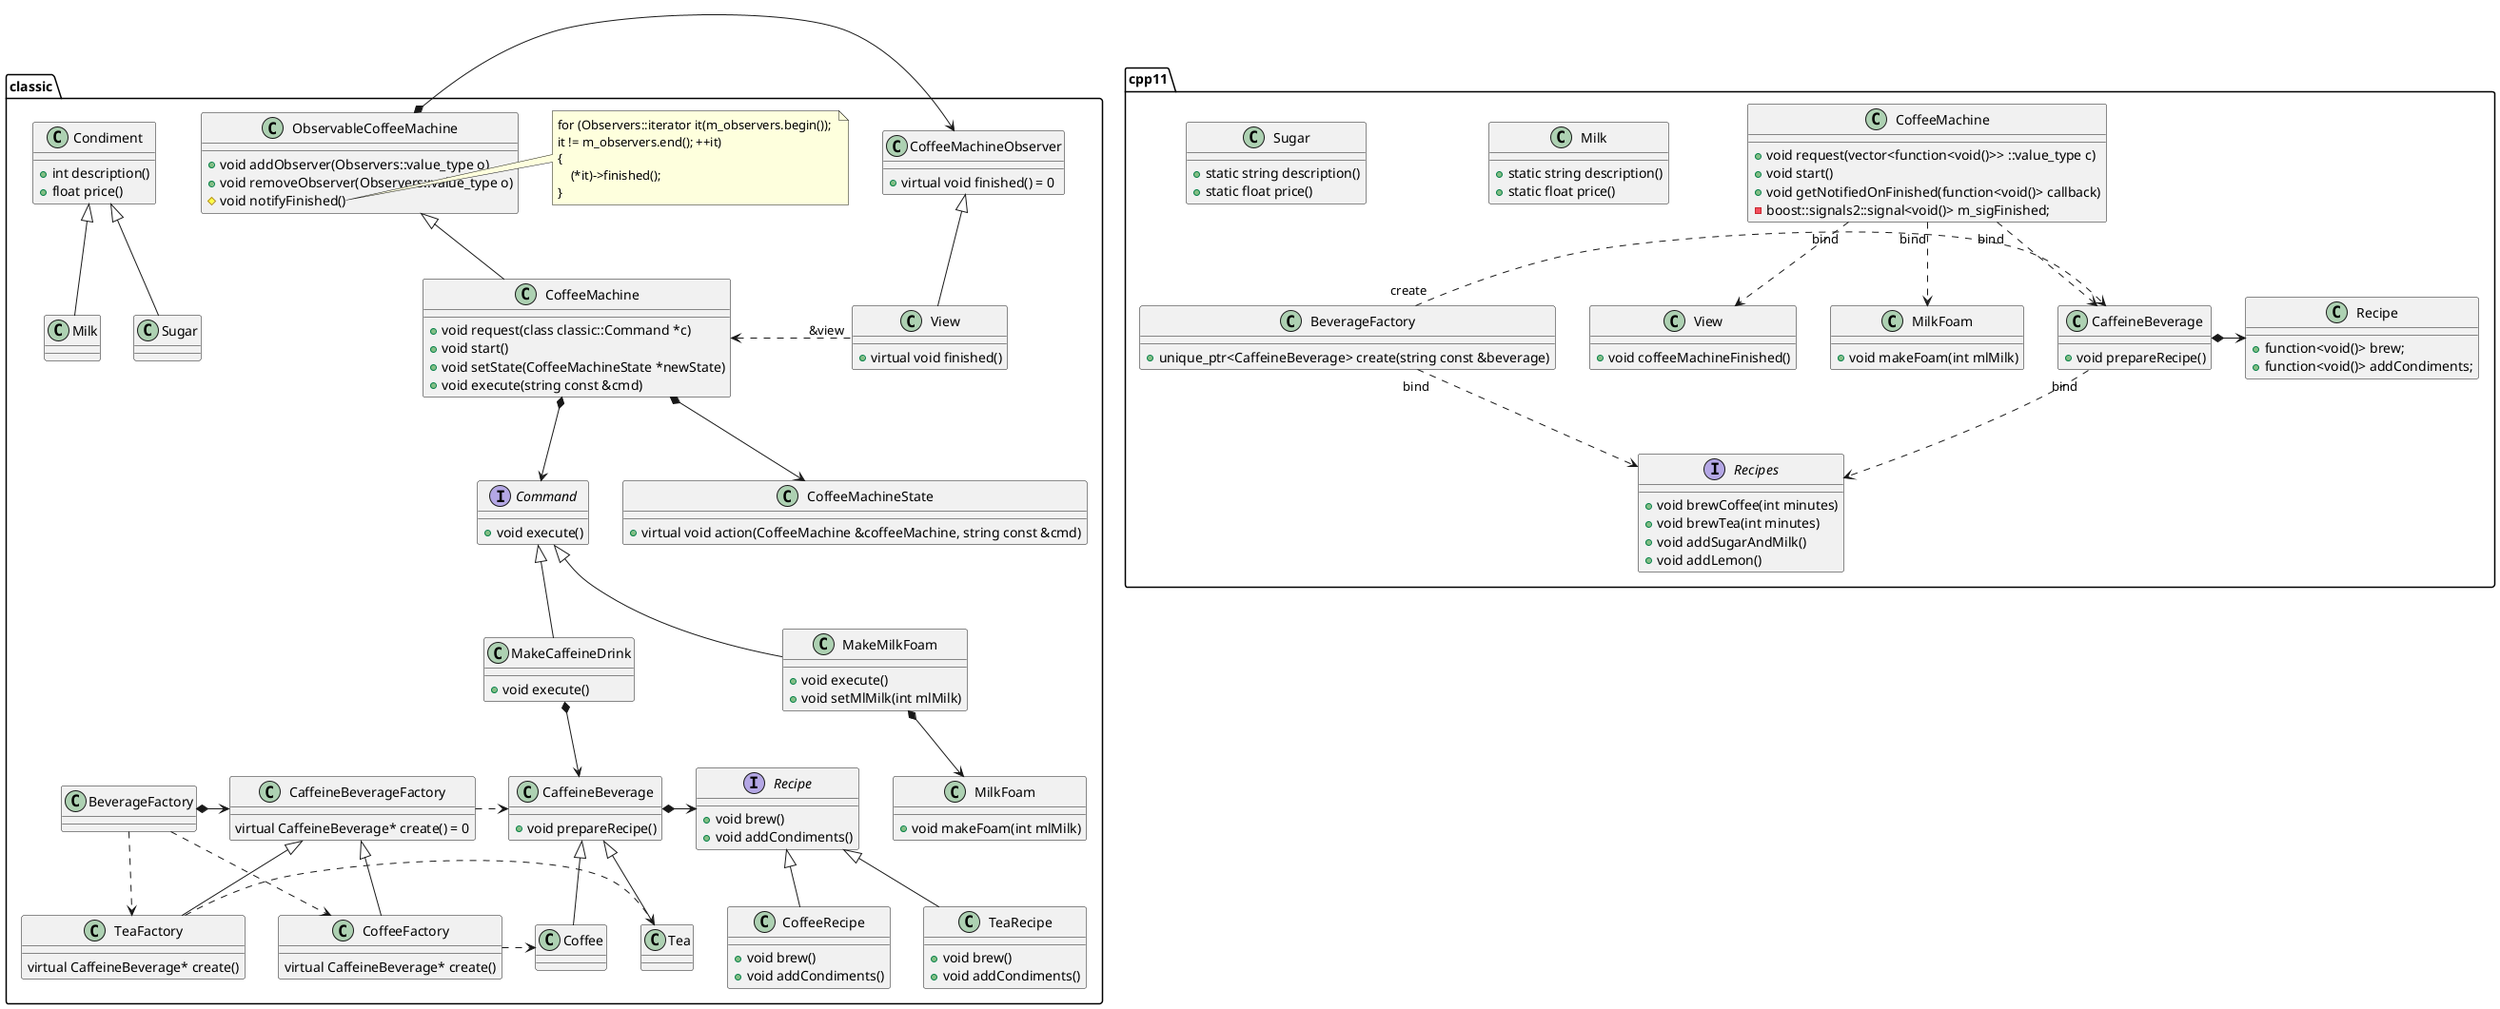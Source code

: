 @startuml
set namespaceSeparator ::


class classic::CoffeeMachine {
+ void request(class classic::Command *c)
+ void start()
+ void setState(CoffeeMachineState *newState)
+ void execute(string const &cmd)
}

interface classic::Command {
+ void execute()
}

class classic::MakeMilkFoam {
+ void execute()
+ void setMlMilk(int mlMilk)
}


class classic::MilkFoam {
+ void makeFoam(int mlMilk)
}


class classic::MakeCaffeineDrink {
+ void execute()
}


class classic::CaffeineBeverage {
+ void prepareRecipe()
}


class classic::Condiment {
+ int description()
+ float price()
}

class classic::Milk {
}

class classic::Sugar {
}

interface classic::Recipe {
+ void brew()
+ void addCondiments()
}

class classic::CoffeeRecipe {
+ void brew()
+ void addCondiments()
}

class classic::TeaRecipe {
+ void brew()
+ void addCondiments()
}

class classic::CoffeeMachineState{
+ virtual void action(CoffeeMachine &coffeeMachine, string const &cmd)  
}

class classic::CoffeeMachineObserver{
+ virtual void finished() = 0
}

class classic::View
{
+ virtual void finished()
}

class classic::ObservableCoffeeMachine
{
+ void addObserver(Observers::value_type o)
+ void removeObserver(Observers::value_type o)
# void notifyFinished()
}

namespace classic {
note right of ObservableCoffeeMachine::notifyFinished
                for (Observers::iterator it(m_observers.begin()); 
                it != m_observers.end(); ++it)
                {
                    (*it)->finished();
                }
end note
}

class classic::Coffee
{   
}

class classic::Tea
{   
}

class classic::CaffeineBeverageFactory
{
    virtual CaffeineBeverage* create() = 0
}

class classic::CoffeeFactory
{
    virtual CaffeineBeverage* create()
}

class classic::TeaFactory
{
    virtual CaffeineBeverage* create()
}


class classic::BeverageFactory
{

}


classic::CoffeeRecipe -up-|> classic::Recipe
classic::MakeCaffeineDrink -up-|> classic::Command
classic::Milk -up-|> classic::Condiment
classic::Sugar -up-|> classic::Condiment
classic::TeaRecipe -up-|> classic::Recipe



classic::Command <-up-* classic::CoffeeMachine   


classic::CaffeineBeverage *-right-> classic::Recipe

classic::MakeCaffeineDrink *--> classic::CaffeineBeverage

classic::MakeMilkFoam -up-|> classic::Command
classic::MilkFoam <-up-* classic::MakeMilkFoam


classic::CoffeeMachine -up-|> classic::ObservableCoffeeMachine
classic::ObservableCoffeeMachine *-right-> classic::CoffeeMachineObserver
classic::View -up-|> classic::CoffeeMachineObserver 
classic::CoffeeMachine *--> classic::CoffeeMachineState

classic::View "&view".left.> classic::CoffeeMachine

classic::Coffee -up-|> classic::CaffeineBeverage

classic::Tea -up-|> classic::CaffeineBeverage

classic::CoffeeFactory -up-|> classic::CaffeineBeverageFactory

classic::TeaFactory -up-|> classic::CaffeineBeverageFactory

classic::CoffeeFactory .right.> classic::Coffee

classic::TeaFactory .right.> classic::Tea

classic::CaffeineBeverageFactory .right.> classic::CaffeineBeverage


classic::BeverageFactory *-right-> classic::CaffeineBeverageFactory

classic::BeverageFactory .right.> classic::CoffeeFactory

classic::BeverageFactory .right.> classic::TeaFactory


' --------分割线--------


class cpp11::CaffeineBeverage {
+ void prepareRecipe()
}

class cpp11::CoffeeMachine {
+ void request(vector<function<void()>> ::value_type c)
+ void start()
+ void getNotifiedOnFinished(function<void()> callback)
- boost::signals2::signal<void()> m_sigFinished;
}

' class cpp11::Condiment {
' + function<string()> description
' + function<float()> price
' }

class cpp11::Milk {
+ static string description()
+ static float price()
}

class cpp11::Sugar {
+ static string description()
+ static float price()
}


class cpp11::MilkFoam {
+ void makeFoam(int mlMilk)
}

class cpp11::Recipe {
+ function<void()> brew;
+ function<void()> addCondiments;
}

interface cpp11::Recipes {
+ void brewCoffee(int minutes)
+ void brewTea(int minutes)
+ void addSugarAndMilk()
+ void addLemon()
}


class cpp11::View
{
+ void coffeeMachineFinished()
}

class cpp11::BeverageFactory
{
+ unique_ptr<CaffeineBeverage> create(string const &beverage)

}

cpp11::BeverageFactory "create".right.> cpp11::CaffeineBeverage

cpp11::BeverageFactory "bind".right.> cpp11::Recipes

cpp11::CaffeineBeverage *-right-> cpp11::Recipe

cpp11::CoffeeMachine "bind"..> cpp11::CaffeineBeverage

cpp11::CaffeineBeverage "bind"..> cpp11::Recipes


cpp11::CoffeeMachine "bind"..> cpp11::MilkFoam

cpp11::CoffeeMachine "bind"..> cpp11::View

' cpp11::Condiment "accu"..>  cpp11::Milk
' cpp11::Condiment "accu"..>  cpp11::Sugar

@enduml
